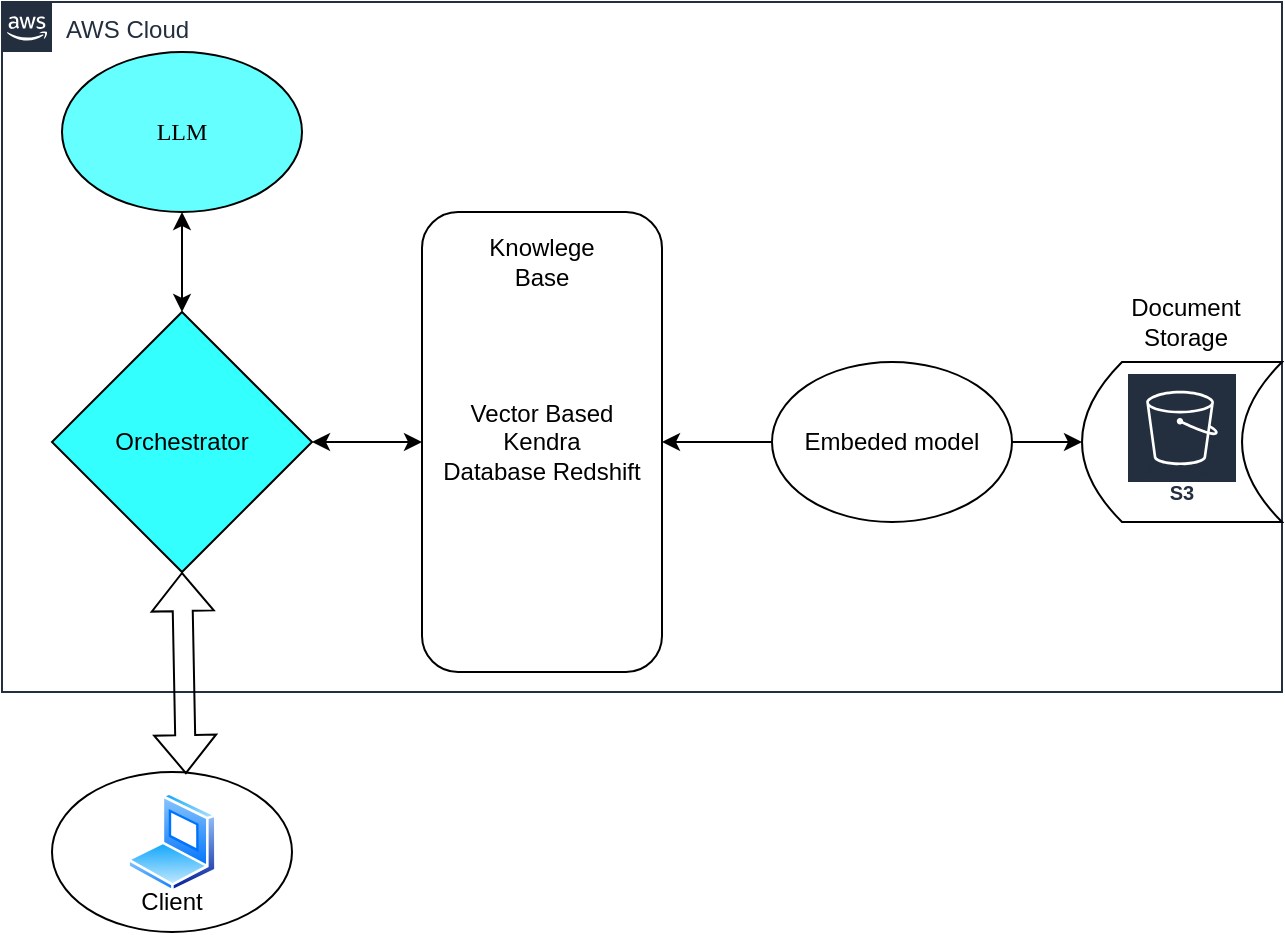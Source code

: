 <mxfile version="28.2.3">
  <diagram name="Page-1" id="gQGuur7Jk-eVvDWWZpWR">
    <mxGraphModel dx="1111" dy="566" grid="1" gridSize="10" guides="1" tooltips="1" connect="1" arrows="1" fold="1" page="1" pageScale="1" pageWidth="1400" pageHeight="850" math="0" shadow="0">
      <root>
        <mxCell id="0" />
        <mxCell id="1" parent="0" />
        <mxCell id="HE_lrAiI9O51iblb2gpH-1" value="&lt;font face=&quot;Tahoma&quot;&gt;LLM&lt;/font&gt;" style="ellipse;whiteSpace=wrap;html=1;fillColor=#66FFFF;" vertex="1" parent="1">
          <mxGeometry x="140" y="100" width="120" height="80" as="geometry" />
        </mxCell>
        <mxCell id="HE_lrAiI9O51iblb2gpH-3" value="" style="endArrow=classic;startArrow=classic;html=1;rounded=0;exitX=0.5;exitY=0;exitDx=0;exitDy=0;entryX=0.5;entryY=1;entryDx=0;entryDy=0;" edge="1" parent="1" source="HE_lrAiI9O51iblb2gpH-2" target="HE_lrAiI9O51iblb2gpH-1">
          <mxGeometry width="50" height="50" relative="1" as="geometry">
            <mxPoint x="380" y="310" as="sourcePoint" />
            <mxPoint x="430" y="260" as="targetPoint" />
          </mxGeometry>
        </mxCell>
        <mxCell id="HE_lrAiI9O51iblb2gpH-4" value="AWS Cloud" style="points=[[0,0],[0.25,0],[0.5,0],[0.75,0],[1,0],[1,0.25],[1,0.5],[1,0.75],[1,1],[0.75,1],[0.5,1],[0.25,1],[0,1],[0,0.75],[0,0.5],[0,0.25]];outlineConnect=0;gradientColor=none;html=1;whiteSpace=wrap;fontSize=12;fontStyle=0;container=1;pointerEvents=0;collapsible=0;recursiveResize=0;shape=mxgraph.aws4.group;grIcon=mxgraph.aws4.group_aws_cloud_alt;strokeColor=#232F3E;fillColor=none;verticalAlign=top;align=left;spacingLeft=30;fontColor=#232F3E;dashed=0;" vertex="1" parent="1">
          <mxGeometry x="110" y="75" width="640" height="345" as="geometry" />
        </mxCell>
        <mxCell id="HE_lrAiI9O51iblb2gpH-12" value="Vector Based&lt;div&gt;Kendra&lt;/div&gt;&lt;div&gt;Database Redshift&lt;/div&gt;" style="rounded=1;whiteSpace=wrap;html=1;" vertex="1" parent="HE_lrAiI9O51iblb2gpH-4">
          <mxGeometry x="210" y="105" width="120" height="230" as="geometry" />
        </mxCell>
        <mxCell id="HE_lrAiI9O51iblb2gpH-2" value="Orchestrator" style="rhombus;whiteSpace=wrap;html=1;fillColor=#33FFFF;" vertex="1" parent="HE_lrAiI9O51iblb2gpH-4">
          <mxGeometry x="25" y="155" width="130" height="130" as="geometry" />
        </mxCell>
        <mxCell id="HE_lrAiI9O51iblb2gpH-13" value="" style="endArrow=classic;startArrow=classic;html=1;rounded=0;exitX=1;exitY=0.5;exitDx=0;exitDy=0;entryX=0;entryY=0.5;entryDx=0;entryDy=0;" edge="1" parent="HE_lrAiI9O51iblb2gpH-4" source="HE_lrAiI9O51iblb2gpH-2" target="HE_lrAiI9O51iblb2gpH-12">
          <mxGeometry width="50" height="50" relative="1" as="geometry">
            <mxPoint x="270" y="235" as="sourcePoint" />
            <mxPoint x="320" y="185" as="targetPoint" />
          </mxGeometry>
        </mxCell>
        <mxCell id="HE_lrAiI9O51iblb2gpH-14" value="Knowlege Base" style="text;html=1;align=center;verticalAlign=middle;whiteSpace=wrap;rounded=0;" vertex="1" parent="HE_lrAiI9O51iblb2gpH-4">
          <mxGeometry x="240" y="115" width="60" height="30" as="geometry" />
        </mxCell>
        <mxCell id="HE_lrAiI9O51iblb2gpH-17" value="" style="edgeStyle=orthogonalEdgeStyle;rounded=0;orthogonalLoop=1;jettySize=auto;html=1;" edge="1" parent="HE_lrAiI9O51iblb2gpH-4" source="HE_lrAiI9O51iblb2gpH-15" target="HE_lrAiI9O51iblb2gpH-12">
          <mxGeometry relative="1" as="geometry" />
        </mxCell>
        <mxCell id="HE_lrAiI9O51iblb2gpH-18" value="" style="edgeStyle=orthogonalEdgeStyle;rounded=0;orthogonalLoop=1;jettySize=auto;html=1;" edge="1" parent="HE_lrAiI9O51iblb2gpH-4" source="HE_lrAiI9O51iblb2gpH-15" target="HE_lrAiI9O51iblb2gpH-16">
          <mxGeometry relative="1" as="geometry" />
        </mxCell>
        <mxCell id="HE_lrAiI9O51iblb2gpH-15" value="Embeded model" style="ellipse;whiteSpace=wrap;html=1;" vertex="1" parent="HE_lrAiI9O51iblb2gpH-4">
          <mxGeometry x="385" y="180" width="120" height="80" as="geometry" />
        </mxCell>
        <mxCell id="HE_lrAiI9O51iblb2gpH-16" value="" style="shape=dataStorage;whiteSpace=wrap;html=1;fixedSize=1;" vertex="1" parent="HE_lrAiI9O51iblb2gpH-4">
          <mxGeometry x="540" y="180" width="100" height="80" as="geometry" />
        </mxCell>
        <mxCell id="HE_lrAiI9O51iblb2gpH-19" value="Amazon S3" style="sketch=0;outlineConnect=0;fontColor=#232F3E;gradientColor=none;strokeColor=#ffffff;fillColor=#232F3E;dashed=0;verticalLabelPosition=middle;verticalAlign=bottom;align=center;html=1;whiteSpace=wrap;fontSize=10;fontStyle=1;spacing=3;shape=mxgraph.aws4.productIcon;prIcon=mxgraph.aws4.s3;" vertex="1" parent="HE_lrAiI9O51iblb2gpH-4">
          <mxGeometry x="562" y="185" width="56" height="70" as="geometry" />
        </mxCell>
        <mxCell id="HE_lrAiI9O51iblb2gpH-20" value="Document&lt;div&gt;Storage&lt;/div&gt;" style="text;html=1;align=center;verticalAlign=middle;whiteSpace=wrap;rounded=0;" vertex="1" parent="HE_lrAiI9O51iblb2gpH-4">
          <mxGeometry x="562" y="145" width="60" height="30" as="geometry" />
        </mxCell>
        <mxCell id="HE_lrAiI9O51iblb2gpH-9" value="" style="group" vertex="1" connectable="0" parent="1">
          <mxGeometry x="135" y="460" width="120" height="80" as="geometry" />
        </mxCell>
        <mxCell id="HE_lrAiI9O51iblb2gpH-5" value="" style="ellipse;whiteSpace=wrap;html=1;" vertex="1" parent="HE_lrAiI9O51iblb2gpH-9">
          <mxGeometry width="120" height="80" as="geometry" />
        </mxCell>
        <mxCell id="HE_lrAiI9O51iblb2gpH-6" value="" style="image;aspect=fixed;perimeter=ellipsePerimeter;html=1;align=center;shadow=0;dashed=0;spacingTop=3;image=img/lib/active_directory/laptop_client.svg;" vertex="1" parent="HE_lrAiI9O51iblb2gpH-9">
          <mxGeometry x="37.5" y="10" width="45" height="50" as="geometry" />
        </mxCell>
        <mxCell id="HE_lrAiI9O51iblb2gpH-7" value="Client" style="text;html=1;align=center;verticalAlign=middle;whiteSpace=wrap;rounded=0;" vertex="1" parent="HE_lrAiI9O51iblb2gpH-9">
          <mxGeometry x="30" y="50" width="60" height="30" as="geometry" />
        </mxCell>
        <mxCell id="HE_lrAiI9O51iblb2gpH-10" value="" style="shape=flexArrow;endArrow=classic;startArrow=classic;html=1;rounded=0;entryX=0.5;entryY=1;entryDx=0;entryDy=0;exitX=0.558;exitY=0.013;exitDx=0;exitDy=0;exitPerimeter=0;" edge="1" parent="1" source="HE_lrAiI9O51iblb2gpH-5" target="HE_lrAiI9O51iblb2gpH-2">
          <mxGeometry width="100" height="100" relative="1" as="geometry">
            <mxPoint x="200" y="430" as="sourcePoint" />
            <mxPoint x="450" y="230" as="targetPoint" />
          </mxGeometry>
        </mxCell>
      </root>
    </mxGraphModel>
  </diagram>
</mxfile>
